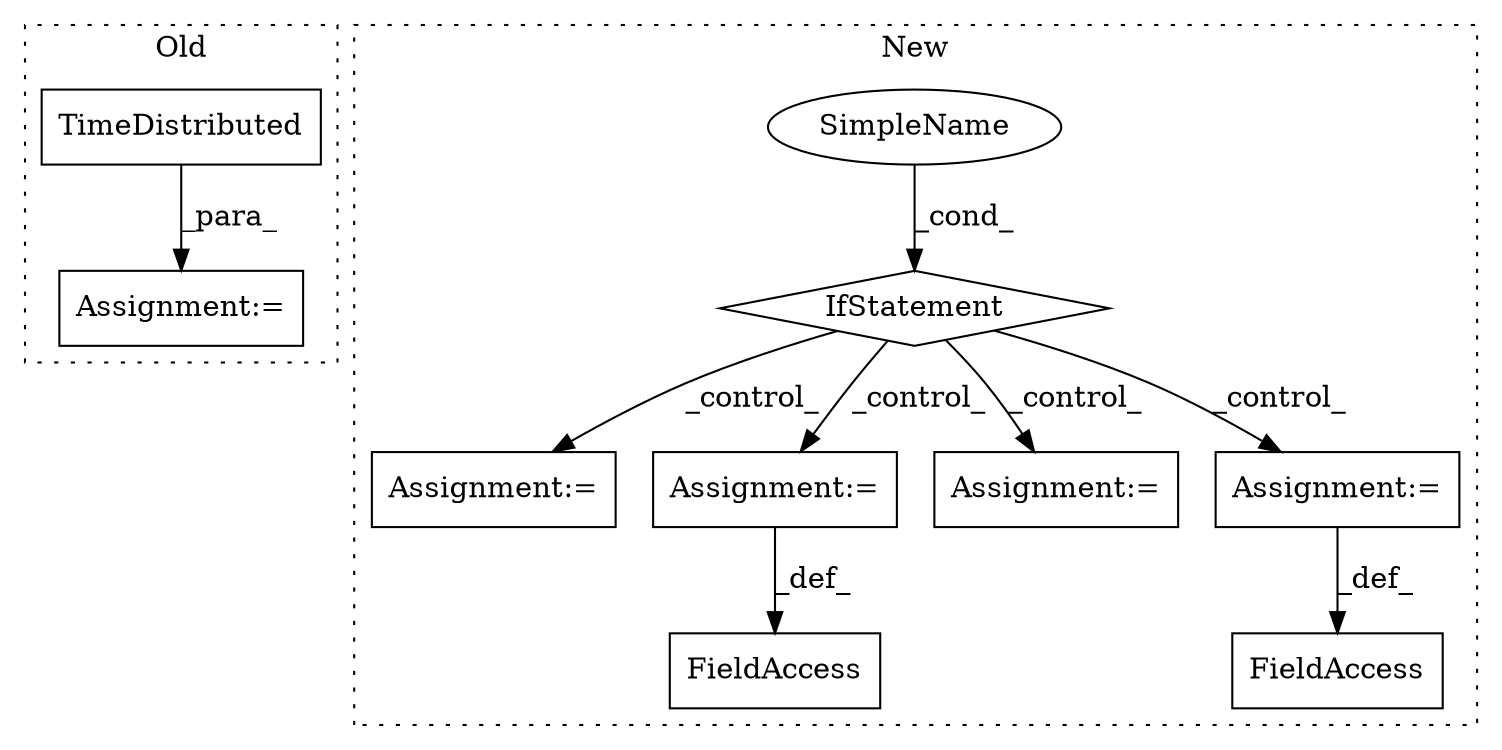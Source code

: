 digraph G {
subgraph cluster0 {
1 [label="TimeDistributed" a="32" s="1564,1598" l="16,1" shape="box"];
5 [label="Assignment:=" a="7" s="1563" l="1" shape="box"];
label = "Old";
style="dotted";
}
subgraph cluster1 {
2 [label="IfStatement" a="25" s="1762,1773" l="4,2" shape="diamond"];
3 [label="SimpleName" a="42" s="1766" l="7" shape="ellipse"];
4 [label="Assignment:=" a="7" s="1851" l="1" shape="box"];
6 [label="Assignment:=" a="7" s="1953" l="1" shape="box"];
7 [label="Assignment:=" a="7" s="1795" l="1" shape="box"];
8 [label="Assignment:=" a="7" s="1918" l="1" shape="box"];
9 [label="FieldAccess" a="22" s="1931" l="22" shape="box"];
10 [label="FieldAccess" a="22" s="1906" l="12" shape="box"];
label = "New";
style="dotted";
}
1 -> 5 [label="_para_"];
2 -> 8 [label="_control_"];
2 -> 4 [label="_control_"];
2 -> 6 [label="_control_"];
2 -> 7 [label="_control_"];
3 -> 2 [label="_cond_"];
6 -> 9 [label="_def_"];
8 -> 10 [label="_def_"];
}